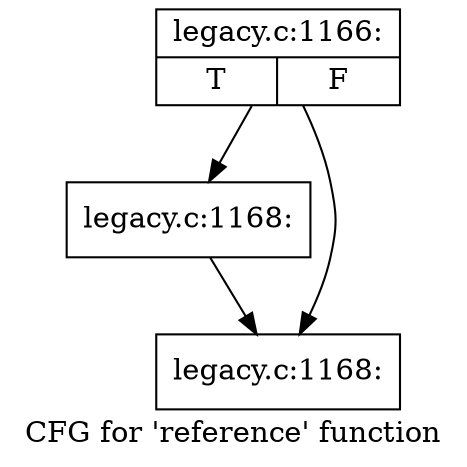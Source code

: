 digraph "CFG for 'reference' function" {
	label="CFG for 'reference' function";

	Node0x4946b20 [shape=record,label="{legacy.c:1166:|{<s0>T|<s1>F}}"];
	Node0x4946b20 -> Node0x4945e10;
	Node0x4946b20 -> Node0x4946a80;
	Node0x4945e10 [shape=record,label="{legacy.c:1168:}"];
	Node0x4945e10 -> Node0x4946a80;
	Node0x4946a80 [shape=record,label="{legacy.c:1168:}"];
}
